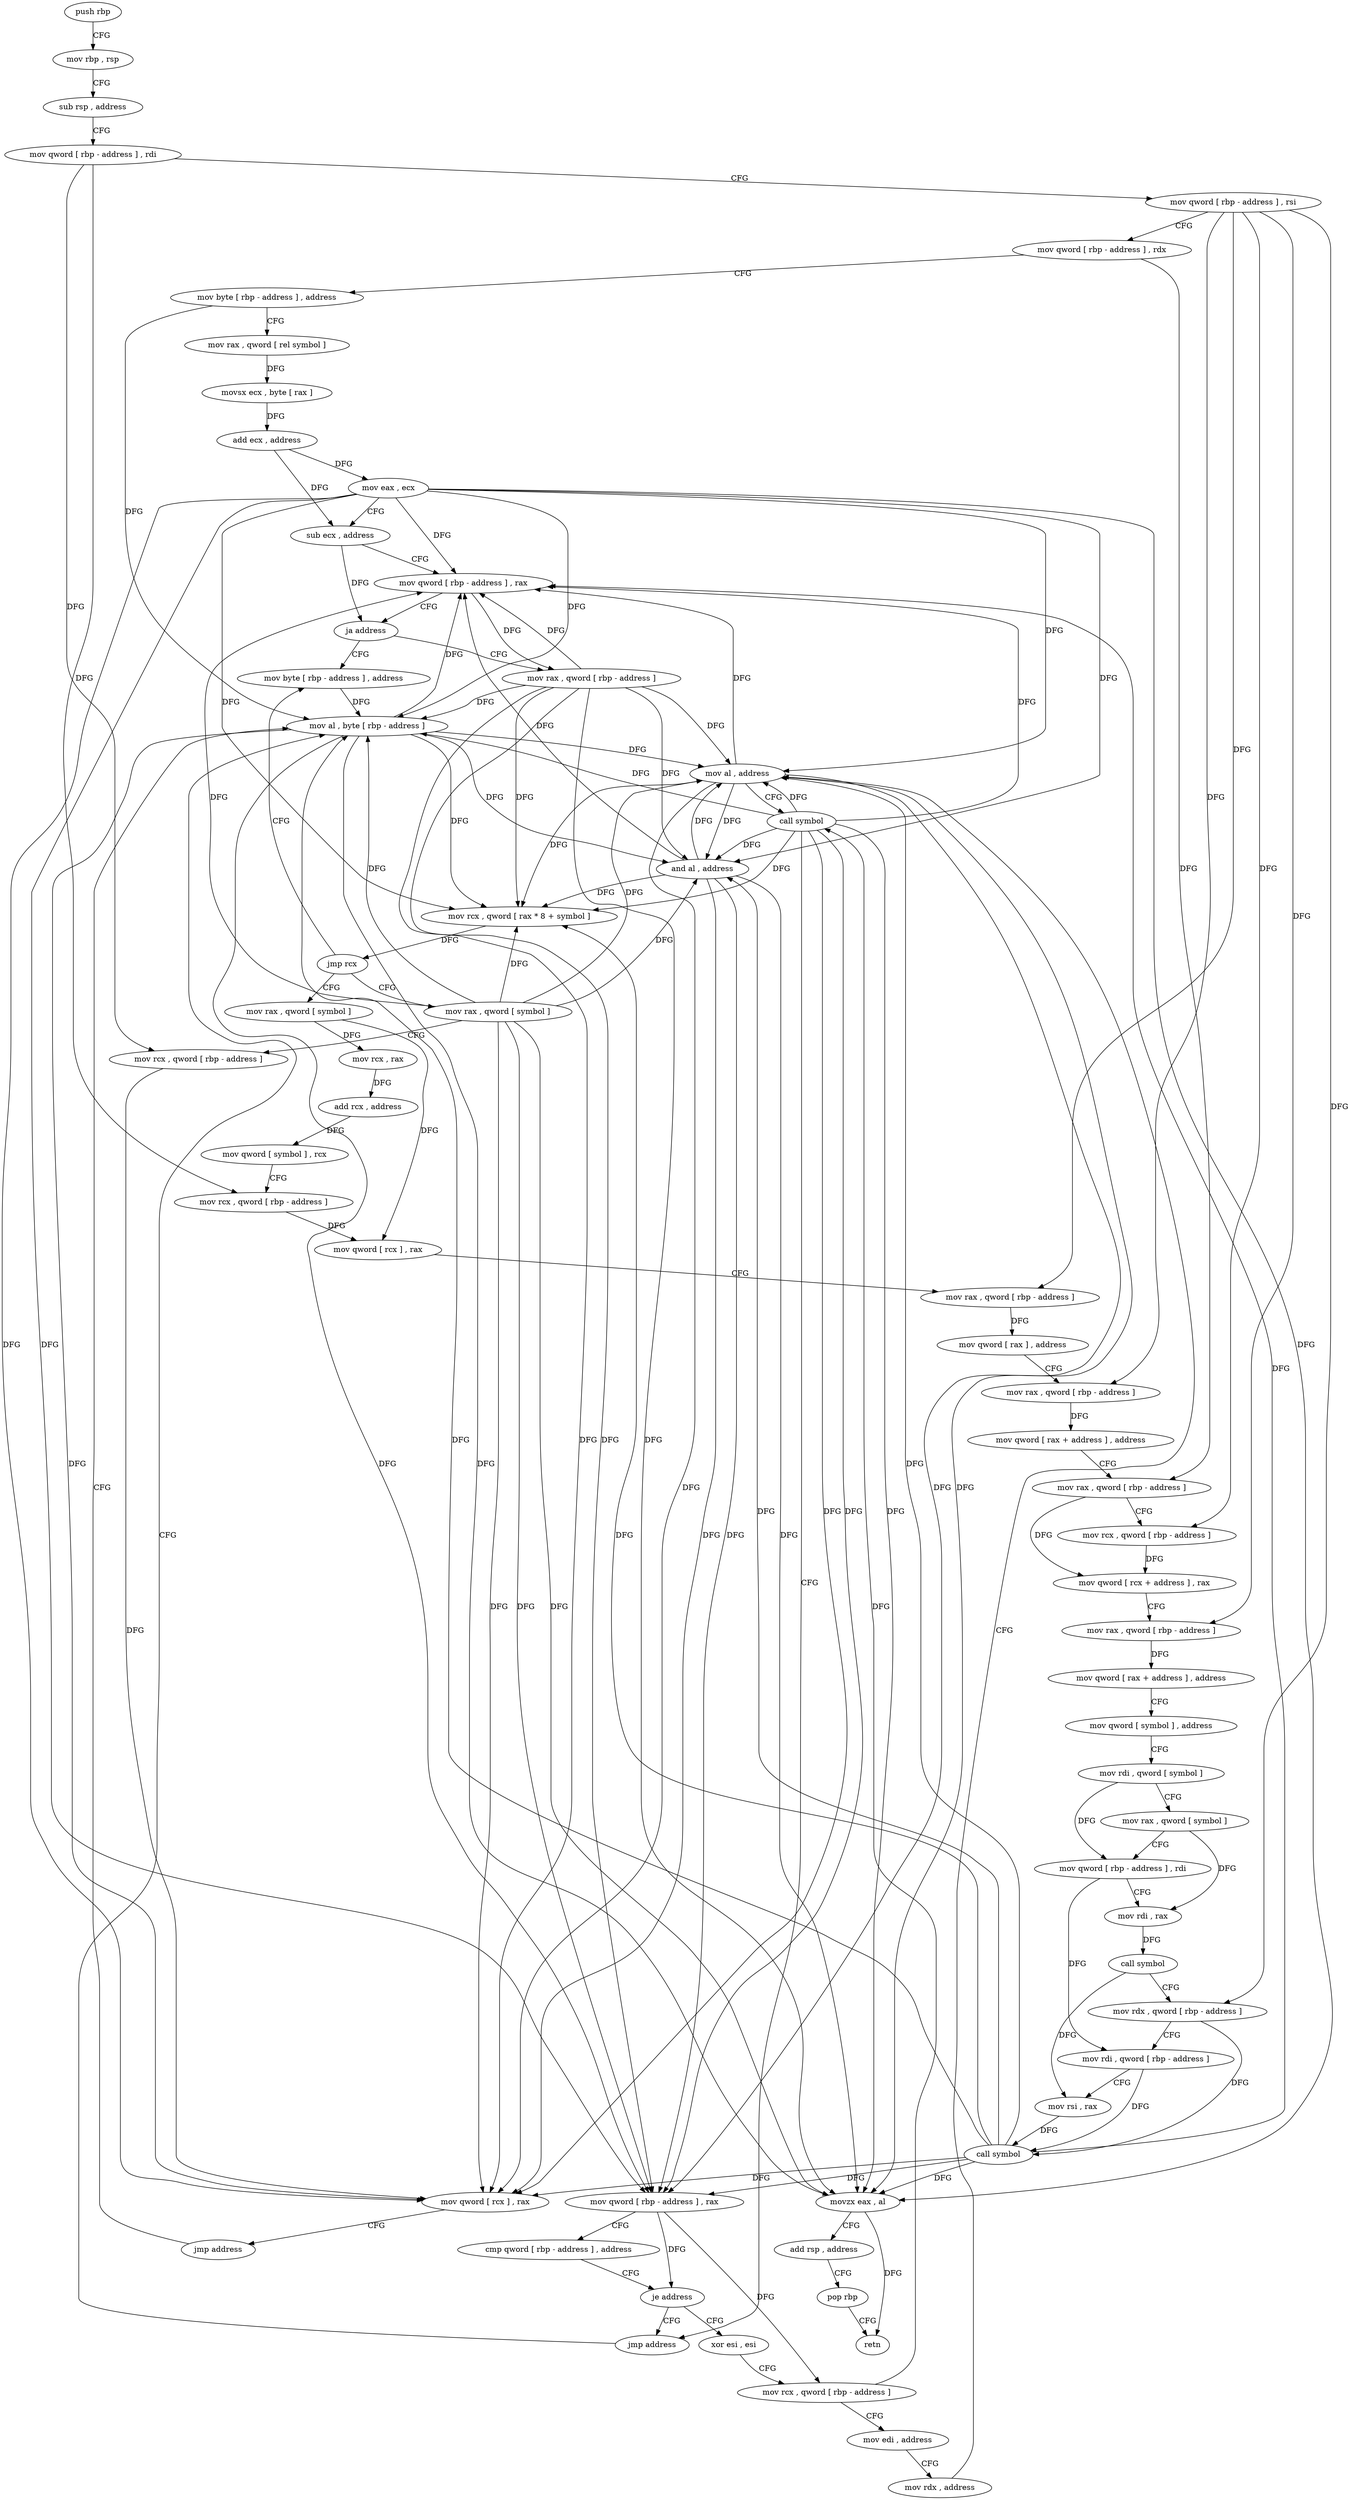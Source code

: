 digraph "func" {
"4204528" [label = "push rbp" ]
"4204529" [label = "mov rbp , rsp" ]
"4204532" [label = "sub rsp , address" ]
"4204536" [label = "mov qword [ rbp - address ] , rdi" ]
"4204540" [label = "mov qword [ rbp - address ] , rsi" ]
"4204544" [label = "mov qword [ rbp - address ] , rdx" ]
"4204548" [label = "mov byte [ rbp - address ] , address" ]
"4204552" [label = "mov rax , qword [ rel symbol ]" ]
"4204559" [label = "movsx ecx , byte [ rax ]" ]
"4204562" [label = "add ecx , address" ]
"4204565" [label = "mov eax , ecx" ]
"4204567" [label = "sub ecx , address" ]
"4204570" [label = "mov qword [ rbp - address ] , rax" ]
"4204574" [label = "ja address" ]
"4204798" [label = "mov byte [ rbp - address ] , address" ]
"4204580" [label = "mov rax , qword [ rbp - address ]" ]
"4204802" [label = "mov al , byte [ rbp - address ]" ]
"4204584" [label = "mov rcx , qword [ rax * 8 + symbol ]" ]
"4204592" [label = "jmp rcx" ]
"4204594" [label = "mov rax , qword [ symbol ]" ]
"4204614" [label = "mov rax , qword [ symbol ]" ]
"4204602" [label = "mov rcx , qword [ rbp - address ]" ]
"4204606" [label = "mov qword [ rcx ] , rax" ]
"4204609" [label = "jmp address" ]
"4204622" [label = "mov rcx , rax" ]
"4204625" [label = "add rcx , address" ]
"4204632" [label = "mov qword [ symbol ] , rcx" ]
"4204640" [label = "mov rcx , qword [ rbp - address ]" ]
"4204644" [label = "mov qword [ rcx ] , rax" ]
"4204647" [label = "mov rax , qword [ rbp - address ]" ]
"4204651" [label = "mov qword [ rax ] , address" ]
"4204658" [label = "mov rax , qword [ rbp - address ]" ]
"4204662" [label = "mov qword [ rax + address ] , address" ]
"4204670" [label = "mov rax , qword [ rbp - address ]" ]
"4204674" [label = "mov rcx , qword [ rbp - address ]" ]
"4204678" [label = "mov qword [ rcx + address ] , rax" ]
"4204682" [label = "mov rax , qword [ rbp - address ]" ]
"4204686" [label = "mov qword [ rax + address ] , address" ]
"4204694" [label = "mov qword [ symbol ] , address" ]
"4204706" [label = "mov rdi , qword [ symbol ]" ]
"4204714" [label = "mov rax , qword [ symbol ]" ]
"4204722" [label = "mov qword [ rbp - address ] , rdi" ]
"4204726" [label = "mov rdi , rax" ]
"4204729" [label = "call symbol" ]
"4204734" [label = "mov rdx , qword [ rbp - address ]" ]
"4204738" [label = "mov rdi , qword [ rbp - address ]" ]
"4204742" [label = "mov rsi , rax" ]
"4204745" [label = "call symbol" ]
"4204750" [label = "mov qword [ rbp - address ] , rax" ]
"4204754" [label = "cmp qword [ rbp - address ] , address" ]
"4204759" [label = "je address" ]
"4204793" [label = "jmp address" ]
"4204765" [label = "xor esi , esi" ]
"4204805" [label = "and al , address" ]
"4204807" [label = "movzx eax , al" ]
"4204810" [label = "add rsp , address" ]
"4204814" [label = "pop rbp" ]
"4204815" [label = "retn" ]
"4204767" [label = "mov rcx , qword [ rbp - address ]" ]
"4204771" [label = "mov edi , address" ]
"4204776" [label = "mov rdx , address" ]
"4204786" [label = "mov al , address" ]
"4204788" [label = "call symbol" ]
"4204528" -> "4204529" [ label = "CFG" ]
"4204529" -> "4204532" [ label = "CFG" ]
"4204532" -> "4204536" [ label = "CFG" ]
"4204536" -> "4204540" [ label = "CFG" ]
"4204536" -> "4204602" [ label = "DFG" ]
"4204536" -> "4204640" [ label = "DFG" ]
"4204540" -> "4204544" [ label = "CFG" ]
"4204540" -> "4204647" [ label = "DFG" ]
"4204540" -> "4204658" [ label = "DFG" ]
"4204540" -> "4204674" [ label = "DFG" ]
"4204540" -> "4204682" [ label = "DFG" ]
"4204540" -> "4204734" [ label = "DFG" ]
"4204544" -> "4204548" [ label = "CFG" ]
"4204544" -> "4204670" [ label = "DFG" ]
"4204548" -> "4204552" [ label = "CFG" ]
"4204548" -> "4204802" [ label = "DFG" ]
"4204552" -> "4204559" [ label = "DFG" ]
"4204559" -> "4204562" [ label = "DFG" ]
"4204562" -> "4204565" [ label = "DFG" ]
"4204562" -> "4204567" [ label = "DFG" ]
"4204565" -> "4204567" [ label = "CFG" ]
"4204565" -> "4204570" [ label = "DFG" ]
"4204565" -> "4204584" [ label = "DFG" ]
"4204565" -> "4204802" [ label = "DFG" ]
"4204565" -> "4204805" [ label = "DFG" ]
"4204565" -> "4204807" [ label = "DFG" ]
"4204565" -> "4204606" [ label = "DFG" ]
"4204565" -> "4204750" [ label = "DFG" ]
"4204565" -> "4204786" [ label = "DFG" ]
"4204567" -> "4204570" [ label = "CFG" ]
"4204567" -> "4204574" [ label = "DFG" ]
"4204570" -> "4204574" [ label = "CFG" ]
"4204570" -> "4204580" [ label = "DFG" ]
"4204574" -> "4204798" [ label = "CFG" ]
"4204574" -> "4204580" [ label = "CFG" ]
"4204798" -> "4204802" [ label = "DFG" ]
"4204580" -> "4204584" [ label = "DFG" ]
"4204580" -> "4204570" [ label = "DFG" ]
"4204580" -> "4204802" [ label = "DFG" ]
"4204580" -> "4204805" [ label = "DFG" ]
"4204580" -> "4204807" [ label = "DFG" ]
"4204580" -> "4204606" [ label = "DFG" ]
"4204580" -> "4204750" [ label = "DFG" ]
"4204580" -> "4204786" [ label = "DFG" ]
"4204802" -> "4204805" [ label = "DFG" ]
"4204802" -> "4204570" [ label = "DFG" ]
"4204802" -> "4204584" [ label = "DFG" ]
"4204802" -> "4204807" [ label = "DFG" ]
"4204802" -> "4204606" [ label = "DFG" ]
"4204802" -> "4204750" [ label = "DFG" ]
"4204802" -> "4204786" [ label = "DFG" ]
"4204584" -> "4204592" [ label = "DFG" ]
"4204592" -> "4204594" [ label = "CFG" ]
"4204592" -> "4204614" [ label = "CFG" ]
"4204592" -> "4204798" [ label = "CFG" ]
"4204594" -> "4204602" [ label = "CFG" ]
"4204594" -> "4204570" [ label = "DFG" ]
"4204594" -> "4204584" [ label = "DFG" ]
"4204594" -> "4204805" [ label = "DFG" ]
"4204594" -> "4204807" [ label = "DFG" ]
"4204594" -> "4204802" [ label = "DFG" ]
"4204594" -> "4204606" [ label = "DFG" ]
"4204594" -> "4204750" [ label = "DFG" ]
"4204594" -> "4204786" [ label = "DFG" ]
"4204614" -> "4204622" [ label = "DFG" ]
"4204614" -> "4204644" [ label = "DFG" ]
"4204602" -> "4204606" [ label = "DFG" ]
"4204606" -> "4204609" [ label = "CFG" ]
"4204609" -> "4204802" [ label = "CFG" ]
"4204622" -> "4204625" [ label = "DFG" ]
"4204625" -> "4204632" [ label = "DFG" ]
"4204632" -> "4204640" [ label = "CFG" ]
"4204640" -> "4204644" [ label = "DFG" ]
"4204644" -> "4204647" [ label = "CFG" ]
"4204647" -> "4204651" [ label = "DFG" ]
"4204651" -> "4204658" [ label = "CFG" ]
"4204658" -> "4204662" [ label = "DFG" ]
"4204662" -> "4204670" [ label = "CFG" ]
"4204670" -> "4204674" [ label = "CFG" ]
"4204670" -> "4204678" [ label = "DFG" ]
"4204674" -> "4204678" [ label = "DFG" ]
"4204678" -> "4204682" [ label = "CFG" ]
"4204682" -> "4204686" [ label = "DFG" ]
"4204686" -> "4204694" [ label = "CFG" ]
"4204694" -> "4204706" [ label = "CFG" ]
"4204706" -> "4204714" [ label = "CFG" ]
"4204706" -> "4204722" [ label = "DFG" ]
"4204714" -> "4204722" [ label = "CFG" ]
"4204714" -> "4204726" [ label = "DFG" ]
"4204722" -> "4204726" [ label = "CFG" ]
"4204722" -> "4204738" [ label = "DFG" ]
"4204726" -> "4204729" [ label = "DFG" ]
"4204729" -> "4204734" [ label = "CFG" ]
"4204729" -> "4204742" [ label = "DFG" ]
"4204734" -> "4204738" [ label = "CFG" ]
"4204734" -> "4204745" [ label = "DFG" ]
"4204738" -> "4204742" [ label = "CFG" ]
"4204738" -> "4204745" [ label = "DFG" ]
"4204742" -> "4204745" [ label = "DFG" ]
"4204745" -> "4204750" [ label = "DFG" ]
"4204745" -> "4204570" [ label = "DFG" ]
"4204745" -> "4204584" [ label = "DFG" ]
"4204745" -> "4204805" [ label = "DFG" ]
"4204745" -> "4204807" [ label = "DFG" ]
"4204745" -> "4204606" [ label = "DFG" ]
"4204745" -> "4204802" [ label = "DFG" ]
"4204745" -> "4204786" [ label = "DFG" ]
"4204750" -> "4204754" [ label = "CFG" ]
"4204750" -> "4204759" [ label = "DFG" ]
"4204750" -> "4204767" [ label = "DFG" ]
"4204754" -> "4204759" [ label = "CFG" ]
"4204759" -> "4204793" [ label = "CFG" ]
"4204759" -> "4204765" [ label = "CFG" ]
"4204793" -> "4204802" [ label = "CFG" ]
"4204765" -> "4204767" [ label = "CFG" ]
"4204805" -> "4204807" [ label = "DFG" ]
"4204805" -> "4204570" [ label = "DFG" ]
"4204805" -> "4204584" [ label = "DFG" ]
"4204805" -> "4204606" [ label = "DFG" ]
"4204805" -> "4204750" [ label = "DFG" ]
"4204805" -> "4204786" [ label = "DFG" ]
"4204807" -> "4204810" [ label = "CFG" ]
"4204807" -> "4204815" [ label = "DFG" ]
"4204810" -> "4204814" [ label = "CFG" ]
"4204814" -> "4204815" [ label = "CFG" ]
"4204767" -> "4204771" [ label = "CFG" ]
"4204767" -> "4204788" [ label = "DFG" ]
"4204771" -> "4204776" [ label = "CFG" ]
"4204776" -> "4204786" [ label = "CFG" ]
"4204786" -> "4204788" [ label = "CFG" ]
"4204786" -> "4204570" [ label = "DFG" ]
"4204786" -> "4204584" [ label = "DFG" ]
"4204786" -> "4204805" [ label = "DFG" ]
"4204786" -> "4204807" [ label = "DFG" ]
"4204786" -> "4204606" [ label = "DFG" ]
"4204786" -> "4204750" [ label = "DFG" ]
"4204788" -> "4204793" [ label = "CFG" ]
"4204788" -> "4204570" [ label = "DFG" ]
"4204788" -> "4204584" [ label = "DFG" ]
"4204788" -> "4204805" [ label = "DFG" ]
"4204788" -> "4204807" [ label = "DFG" ]
"4204788" -> "4204606" [ label = "DFG" ]
"4204788" -> "4204750" [ label = "DFG" ]
"4204788" -> "4204786" [ label = "DFG" ]
"4204788" -> "4204802" [ label = "DFG" ]
}
